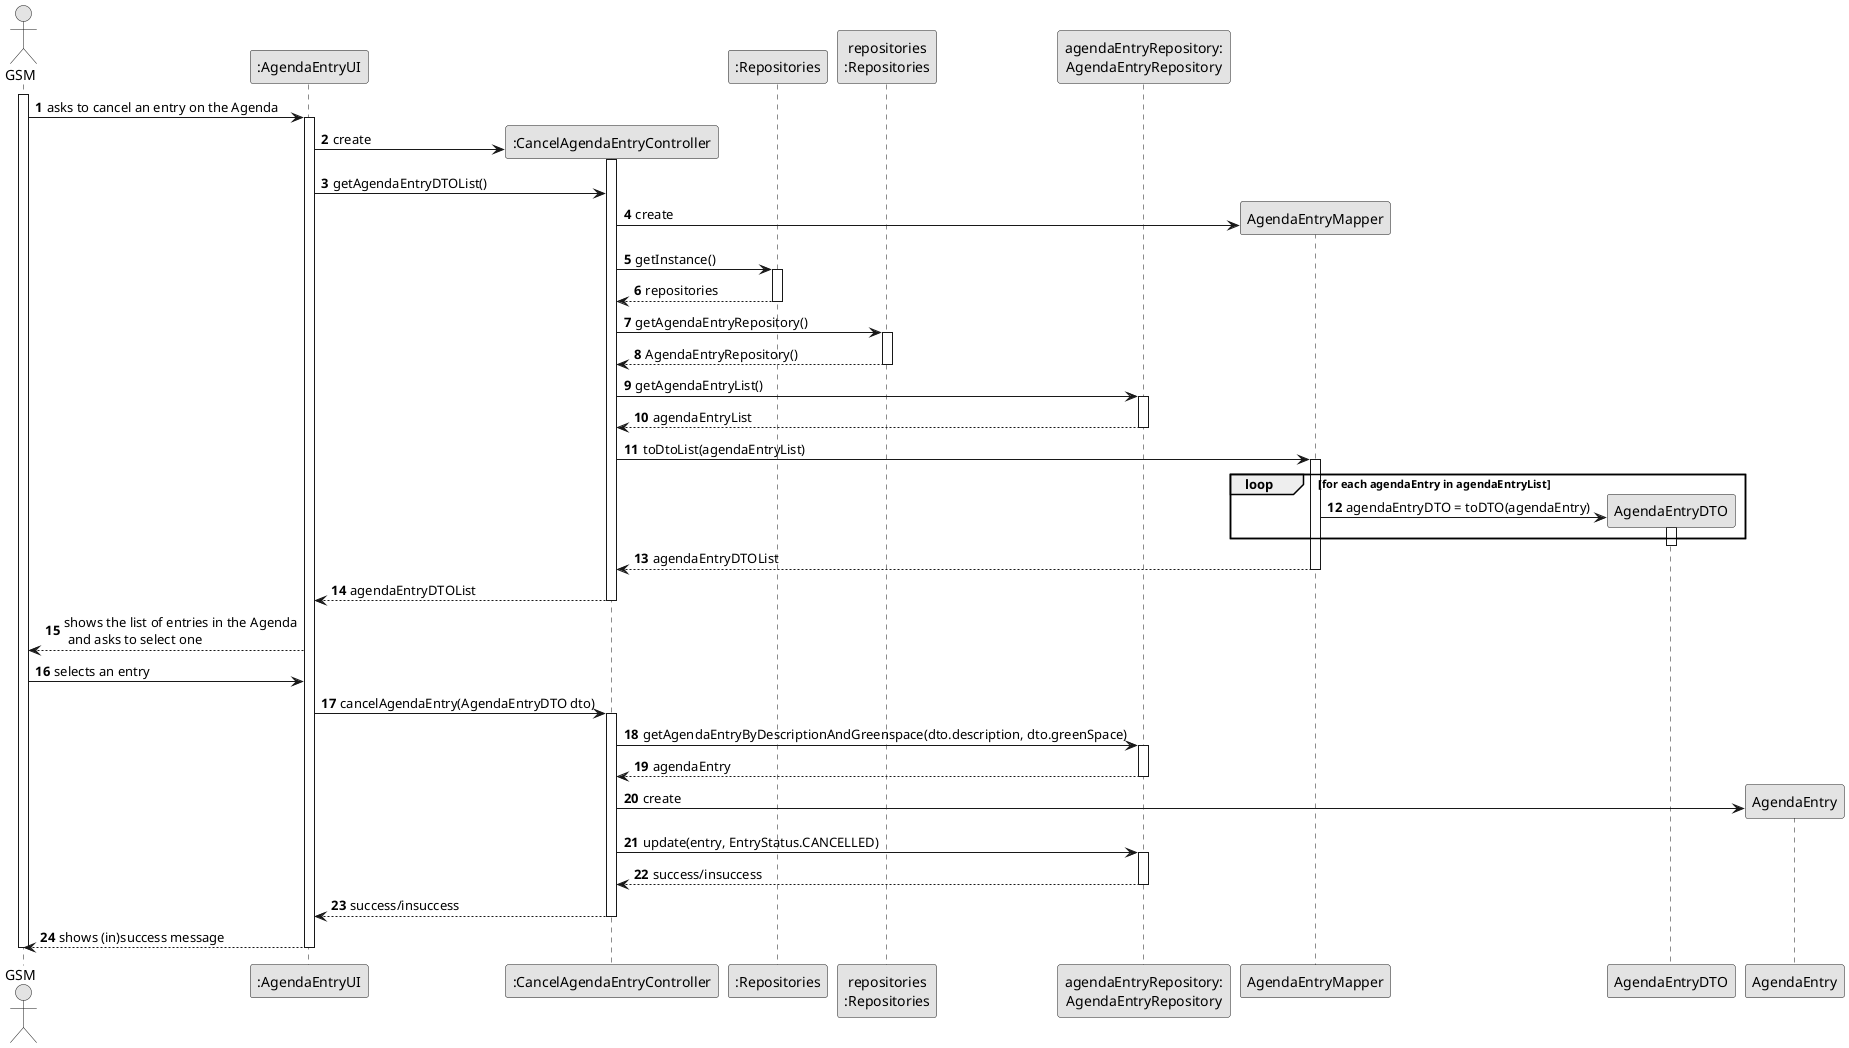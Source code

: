 @startuml
skinparam monochrome true
skinparam packageStyle rectangle
skinparam shadowing false

autonumber

'hide footbox
actor "GSM" as GSM
participant ":AgendaEntryUI" as UI
participant ":CancelAgendaEntryController" as CTRL
participant ":Repositories" as RepositorySingleton
participant "repositories\n:Repositories" as PLAT
participant "agendaEntryRepository:\nAgendaEntryRepository" as Repo
participant "AgendaEntryMapper"
participant "AgendaEntryDTO"
participant "AgendaEntry"


activate GSM

                GSM -> UI : asks to cancel an entry on the Agenda

                activate UI

                UI -> CTRL** : create
                activate CTRL

                 UI-> CTRL: getAgendaEntryDTOList()

                CTRL-> "AgendaEntryMapper"** : create






                CTRL -> RepositorySingleton : getInstance()
                activate RepositorySingleton

                    RepositorySingleton --> CTRL: repositories
                deactivate RepositorySingleton


                CTRL -> PLAT : getAgendaEntryRepository()
                activate PLAT

                    PLAT --> CTRL: AgendaEntryRepository()
                deactivate PLAT


                CTRL -> Repo : getAgendaEntryList()
                activate Repo

                Repo --> CTRL: agendaEntryList
                deactivate Repo




                CTRL -> "AgendaEntryMapper" : toDtoList(agendaEntryList)
                activate "AgendaEntryMapper"


                 loop for each agendaEntry in agendaEntryList

                 "AgendaEntryMapper" -> "AgendaEntryDTO"** : agendaEntryDTO = toDTO(agendaEntry)

                  activate "AgendaEntryDTO"
                  end
                deactivate "AgendaEntryDTO"

                "AgendaEntryMapper" --> CTRL : agendaEntryDTOList
                deactivate "AgendaEntryMapper"

                 CTRL --> UI : agendaEntryDTOList
                 deactivate CTRL

                  UI --> GSM : shows the list of entries in the Agenda\n and asks to select one


                 GSM-> UI: selects an entry

                UI-> CTRL: cancelAgendaEntry(AgendaEntryDTO dto)
                activate CTRL

                CTRL-> Repo: getAgendaEntryByDescriptionAndGreenspace(dto.description, dto.greenSpace)
                activate Repo
                Repo-->CTRL: agendaEntry
                deactivate Repo
                CTRL-> "AgendaEntry"**: create


                CTRL-> Repo: update(entry, EntryStatus.CANCELLED)
                activate Repo
                Repo-->CTRL: success/insuccess



               deactivate "AgendaEntry"
              deactivate Repo

                CTRL --> UI : success/insuccess
                deactivate CTRL
               UI --> GSM : shows (in)success message
               deactivate UI


               deactivate GSM

@enduml